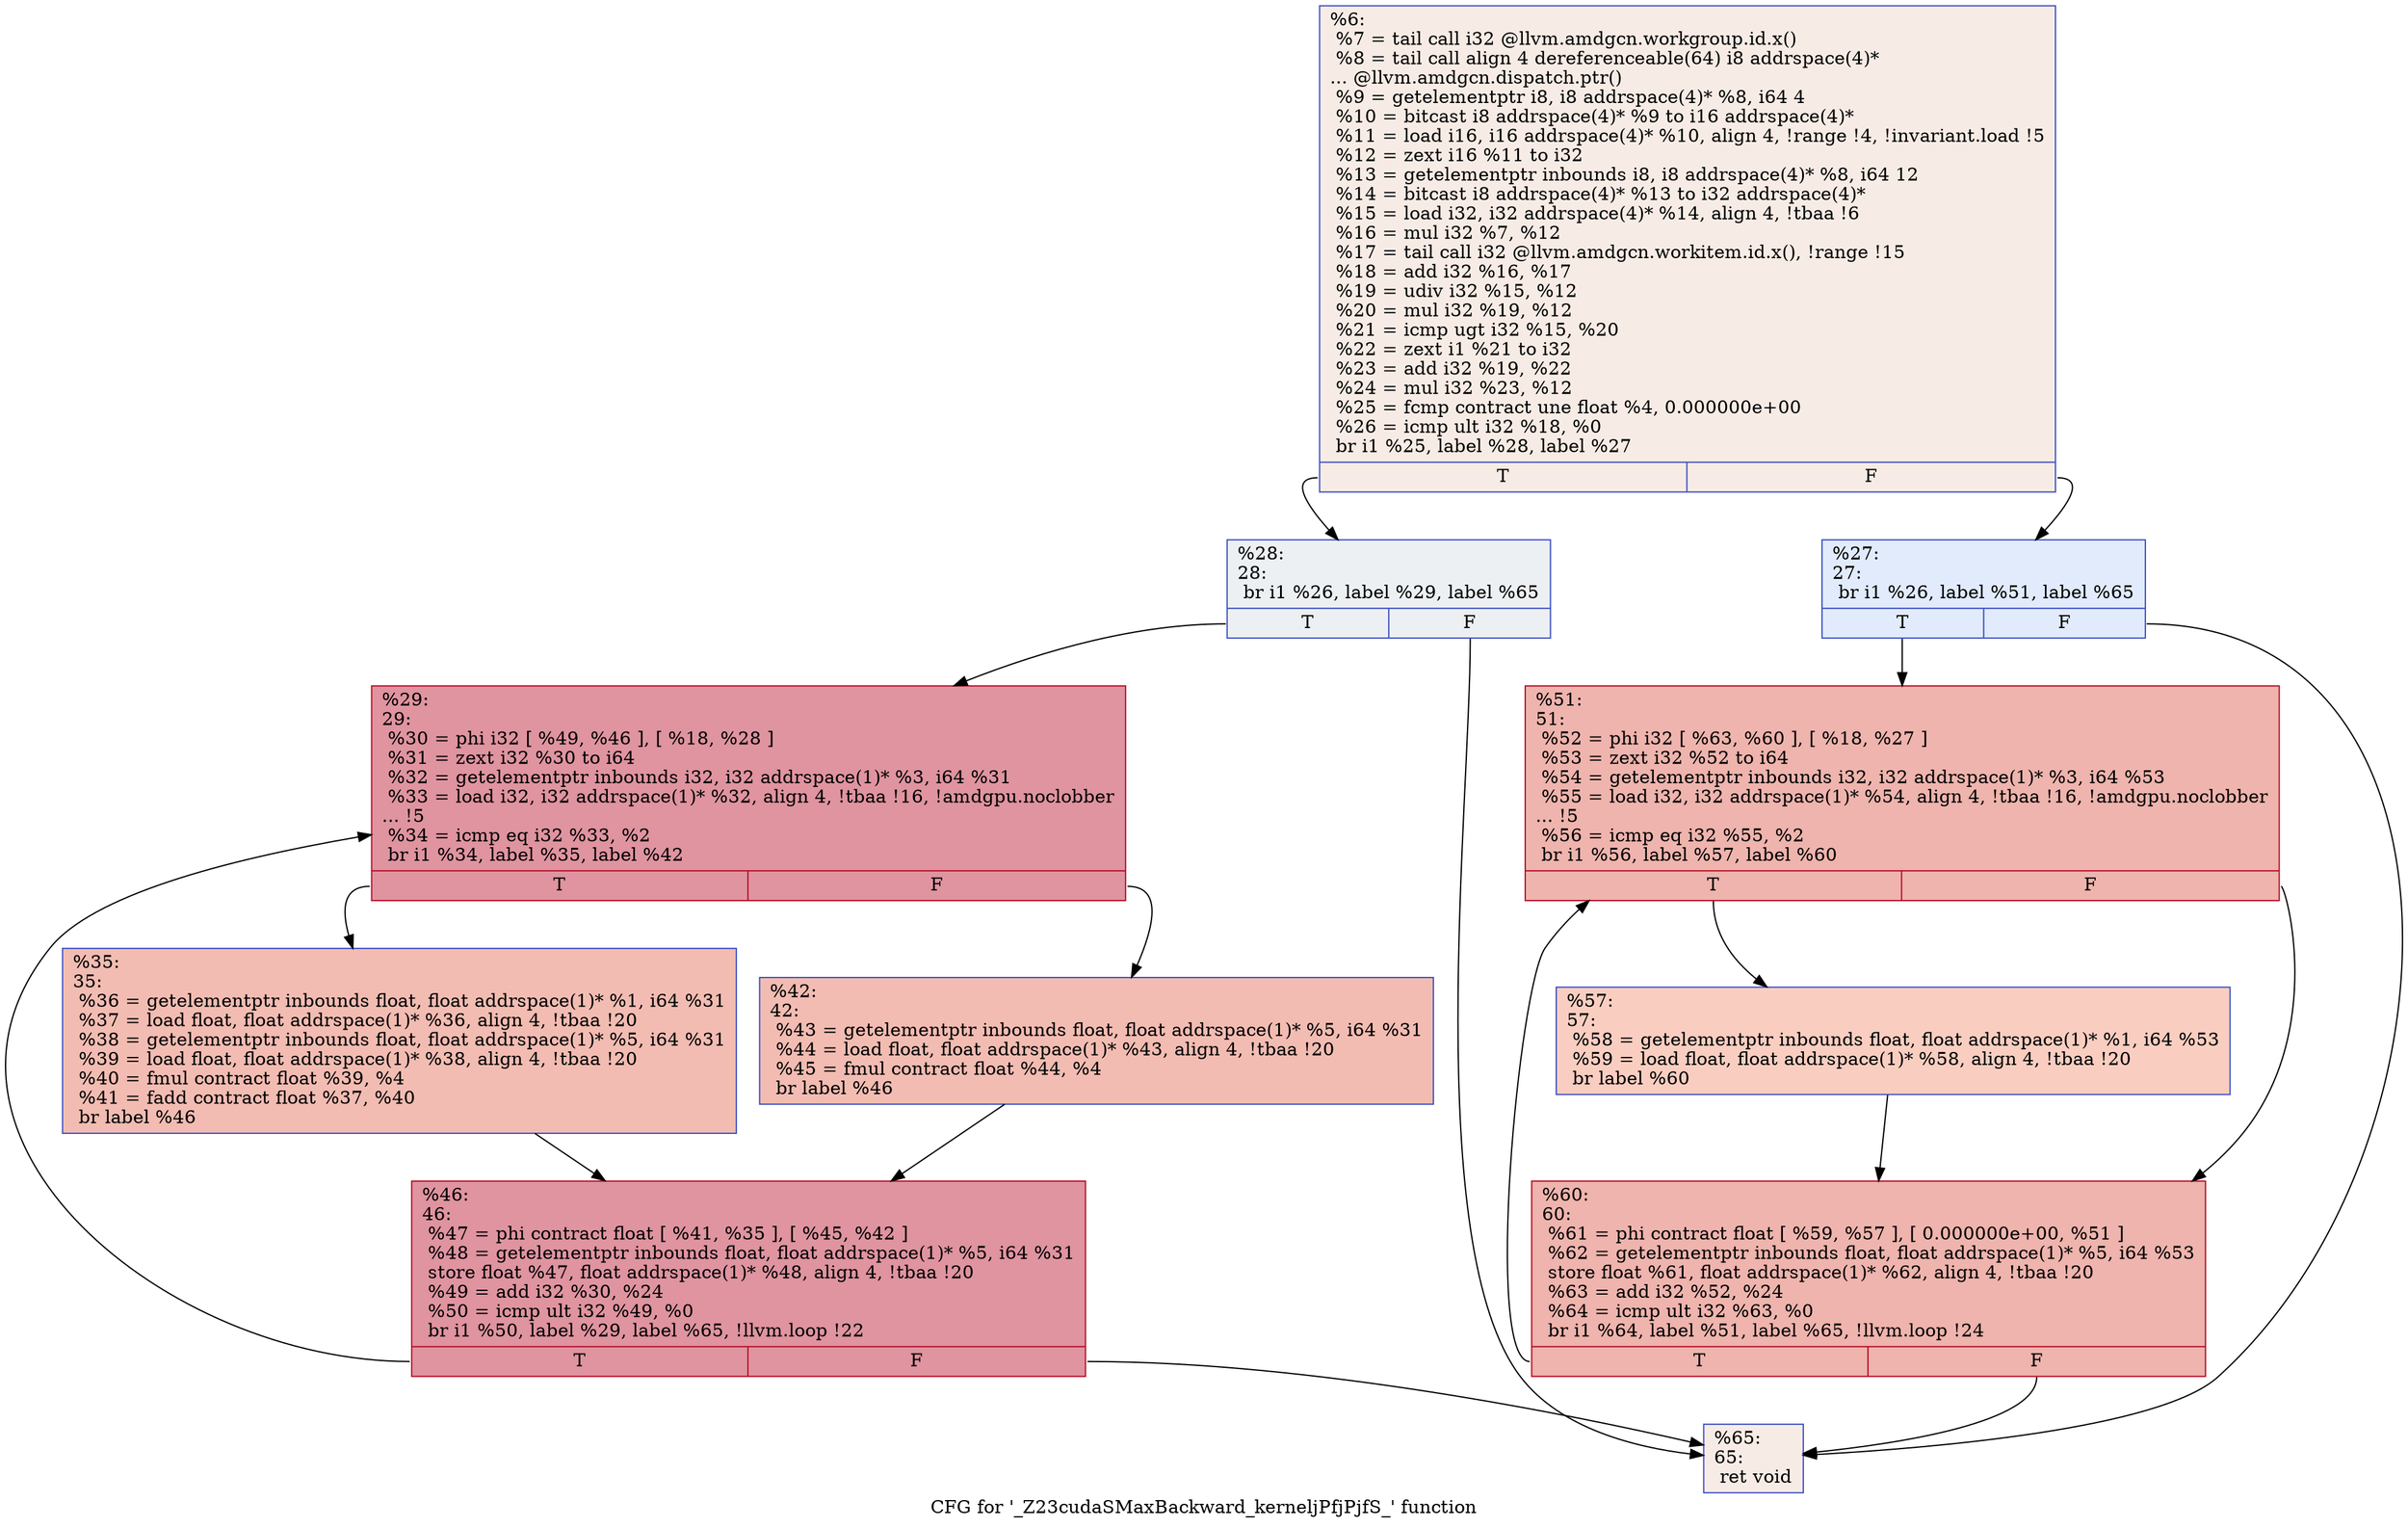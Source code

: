 digraph "CFG for '_Z23cudaSMaxBackward_kerneljPfjPjfS_' function" {
	label="CFG for '_Z23cudaSMaxBackward_kerneljPfjPjfS_' function";

	Node0x620cd10 [shape=record,color="#3d50c3ff", style=filled, fillcolor="#ecd3c570",label="{%6:\l  %7 = tail call i32 @llvm.amdgcn.workgroup.id.x()\l  %8 = tail call align 4 dereferenceable(64) i8 addrspace(4)*\l... @llvm.amdgcn.dispatch.ptr()\l  %9 = getelementptr i8, i8 addrspace(4)* %8, i64 4\l  %10 = bitcast i8 addrspace(4)* %9 to i16 addrspace(4)*\l  %11 = load i16, i16 addrspace(4)* %10, align 4, !range !4, !invariant.load !5\l  %12 = zext i16 %11 to i32\l  %13 = getelementptr inbounds i8, i8 addrspace(4)* %8, i64 12\l  %14 = bitcast i8 addrspace(4)* %13 to i32 addrspace(4)*\l  %15 = load i32, i32 addrspace(4)* %14, align 4, !tbaa !6\l  %16 = mul i32 %7, %12\l  %17 = tail call i32 @llvm.amdgcn.workitem.id.x(), !range !15\l  %18 = add i32 %16, %17\l  %19 = udiv i32 %15, %12\l  %20 = mul i32 %19, %12\l  %21 = icmp ugt i32 %15, %20\l  %22 = zext i1 %21 to i32\l  %23 = add i32 %19, %22\l  %24 = mul i32 %23, %12\l  %25 = fcmp contract une float %4, 0.000000e+00\l  %26 = icmp ult i32 %18, %0\l  br i1 %25, label %28, label %27\l|{<s0>T|<s1>F}}"];
	Node0x620cd10:s0 -> Node0x620fdc0;
	Node0x620cd10:s1 -> Node0x620fe50;
	Node0x620fe50 [shape=record,color="#3d50c3ff", style=filled, fillcolor="#bbd1f870",label="{%27:\l27:                                               \l  br i1 %26, label %51, label %65\l|{<s0>T|<s1>F}}"];
	Node0x620fe50:s0 -> Node0x620ff90;
	Node0x620fe50:s1 -> Node0x620ffe0;
	Node0x620fdc0 [shape=record,color="#3d50c3ff", style=filled, fillcolor="#d6dce470",label="{%28:\l28:                                               \l  br i1 %26, label %29, label %65\l|{<s0>T|<s1>F}}"];
	Node0x620fdc0:s0 -> Node0x6210120;
	Node0x620fdc0:s1 -> Node0x620ffe0;
	Node0x6210120 [shape=record,color="#b70d28ff", style=filled, fillcolor="#b70d2870",label="{%29:\l29:                                               \l  %30 = phi i32 [ %49, %46 ], [ %18, %28 ]\l  %31 = zext i32 %30 to i64\l  %32 = getelementptr inbounds i32, i32 addrspace(1)* %3, i64 %31\l  %33 = load i32, i32 addrspace(1)* %32, align 4, !tbaa !16, !amdgpu.noclobber\l... !5\l  %34 = icmp eq i32 %33, %2\l  br i1 %34, label %35, label %42\l|{<s0>T|<s1>F}}"];
	Node0x6210120:s0 -> Node0x6210ea0;
	Node0x6210120:s1 -> Node0x6210f30;
	Node0x6210ea0 [shape=record,color="#3d50c3ff", style=filled, fillcolor="#e1675170",label="{%35:\l35:                                               \l  %36 = getelementptr inbounds float, float addrspace(1)* %1, i64 %31\l  %37 = load float, float addrspace(1)* %36, align 4, !tbaa !20\l  %38 = getelementptr inbounds float, float addrspace(1)* %5, i64 %31\l  %39 = load float, float addrspace(1)* %38, align 4, !tbaa !20\l  %40 = fmul contract float %39, %4\l  %41 = fadd contract float %37, %40\l  br label %46\l}"];
	Node0x6210ea0 -> Node0x6210220;
	Node0x6210f30 [shape=record,color="#3d50c3ff", style=filled, fillcolor="#e1675170",label="{%42:\l42:                                               \l  %43 = getelementptr inbounds float, float addrspace(1)* %5, i64 %31\l  %44 = load float, float addrspace(1)* %43, align 4, !tbaa !20\l  %45 = fmul contract float %44, %4\l  br label %46\l}"];
	Node0x6210f30 -> Node0x6210220;
	Node0x6210220 [shape=record,color="#b70d28ff", style=filled, fillcolor="#b70d2870",label="{%46:\l46:                                               \l  %47 = phi contract float [ %41, %35 ], [ %45, %42 ]\l  %48 = getelementptr inbounds float, float addrspace(1)* %5, i64 %31\l  store float %47, float addrspace(1)* %48, align 4, !tbaa !20\l  %49 = add i32 %30, %24\l  %50 = icmp ult i32 %49, %0\l  br i1 %50, label %29, label %65, !llvm.loop !22\l|{<s0>T|<s1>F}}"];
	Node0x6210220:s0 -> Node0x6210120;
	Node0x6210220:s1 -> Node0x620ffe0;
	Node0x620ff90 [shape=record,color="#b70d28ff", style=filled, fillcolor="#d8564670",label="{%51:\l51:                                               \l  %52 = phi i32 [ %63, %60 ], [ %18, %27 ]\l  %53 = zext i32 %52 to i64\l  %54 = getelementptr inbounds i32, i32 addrspace(1)* %3, i64 %53\l  %55 = load i32, i32 addrspace(1)* %54, align 4, !tbaa !16, !amdgpu.noclobber\l... !5\l  %56 = icmp eq i32 %55, %2\l  br i1 %56, label %57, label %60\l|{<s0>T|<s1>F}}"];
	Node0x620ff90:s0 -> Node0x6212b10;
	Node0x620ff90:s1 -> Node0x6212170;
	Node0x6212b10 [shape=record,color="#3d50c3ff", style=filled, fillcolor="#f2907270",label="{%57:\l57:                                               \l  %58 = getelementptr inbounds float, float addrspace(1)* %1, i64 %53\l  %59 = load float, float addrspace(1)* %58, align 4, !tbaa !20\l  br label %60\l}"];
	Node0x6212b10 -> Node0x6212170;
	Node0x6212170 [shape=record,color="#b70d28ff", style=filled, fillcolor="#d8564670",label="{%60:\l60:                                               \l  %61 = phi contract float [ %59, %57 ], [ 0.000000e+00, %51 ]\l  %62 = getelementptr inbounds float, float addrspace(1)* %5, i64 %53\l  store float %61, float addrspace(1)* %62, align 4, !tbaa !20\l  %63 = add i32 %52, %24\l  %64 = icmp ult i32 %63, %0\l  br i1 %64, label %51, label %65, !llvm.loop !24\l|{<s0>T|<s1>F}}"];
	Node0x6212170:s0 -> Node0x620ff90;
	Node0x6212170:s1 -> Node0x620ffe0;
	Node0x620ffe0 [shape=record,color="#3d50c3ff", style=filled, fillcolor="#ecd3c570",label="{%65:\l65:                                               \l  ret void\l}"];
}
